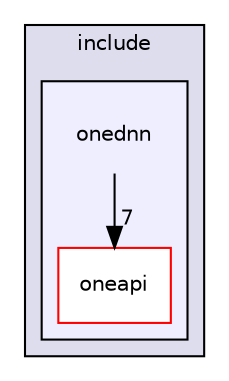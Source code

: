 digraph "/work/mxnet/include/onednn" {
  compound=true
  node [ fontsize="10", fontname="Helvetica"];
  edge [ labelfontsize="10", labelfontname="Helvetica"];
  subgraph clusterdir_d44c64559bbebec7f509842c48db8b23 {
    graph [ bgcolor="#ddddee", pencolor="black", label="include" fontname="Helvetica", fontsize="10", URL="dir_d44c64559bbebec7f509842c48db8b23.html"]
  subgraph clusterdir_8322d03a9084af5057e45682bd115605 {
    graph [ bgcolor="#eeeeff", pencolor="black", label="" URL="dir_8322d03a9084af5057e45682bd115605.html"];
    dir_8322d03a9084af5057e45682bd115605 [shape=plaintext label="onednn"];
    dir_e4ef4ffb25cbd8e1d39a4743c545533c [shape=box label="oneapi" color="red" fillcolor="white" style="filled" URL="dir_e4ef4ffb25cbd8e1d39a4743c545533c.html"];
  }
  }
  dir_8322d03a9084af5057e45682bd115605->dir_e4ef4ffb25cbd8e1d39a4743c545533c [headlabel="7", labeldistance=1.5 headhref="dir_000026_000027.html"];
}
